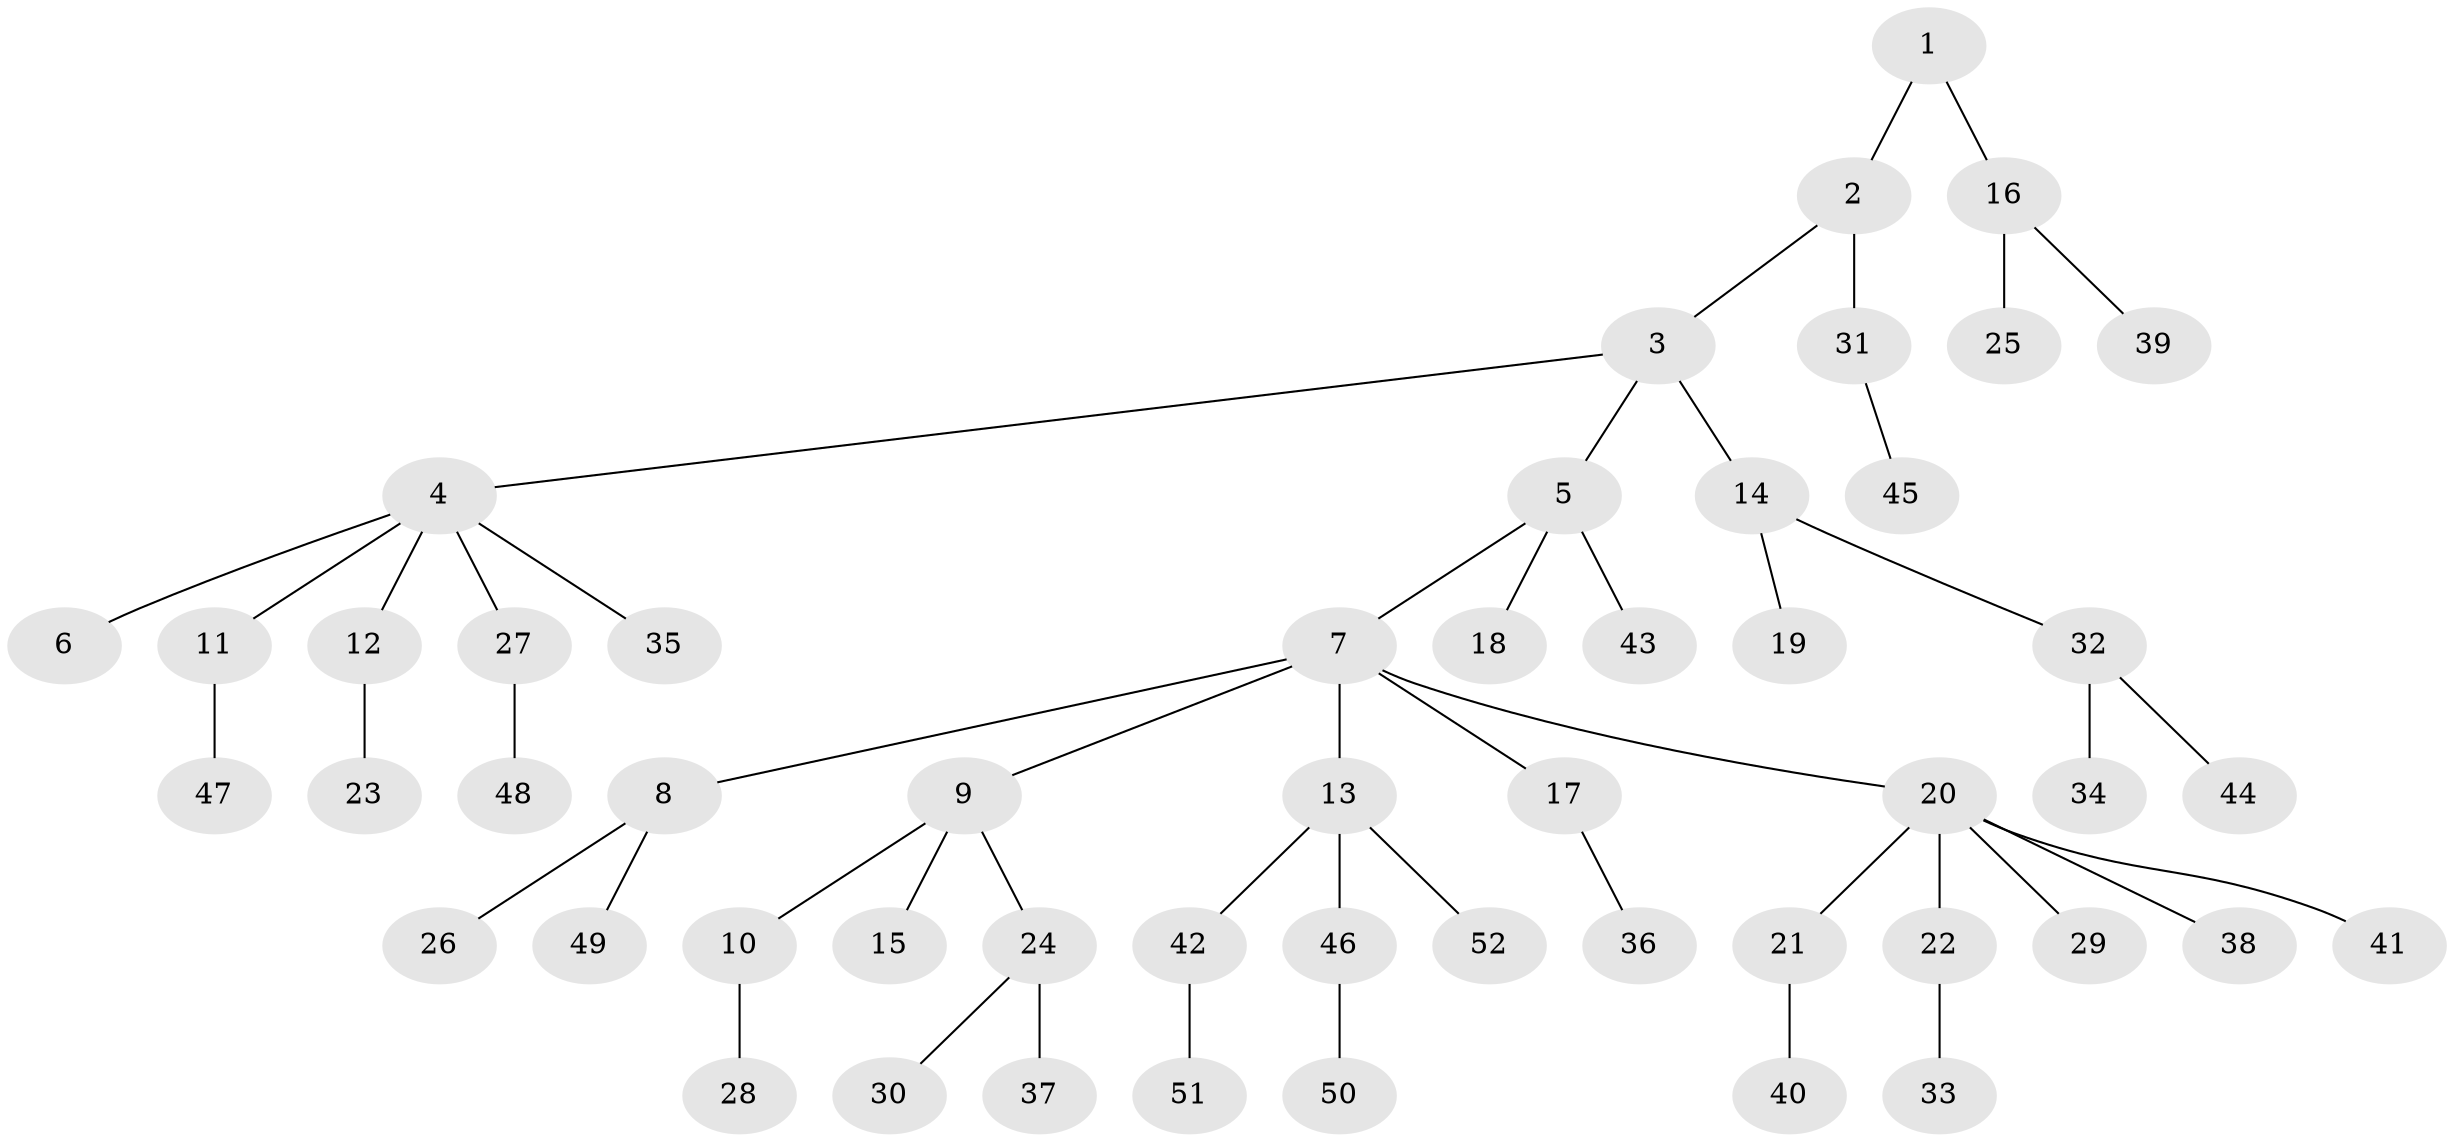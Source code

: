// coarse degree distribution, {1: 0.6944444444444444, 2: 0.19444444444444445, 6: 0.027777777777777776, 5: 0.05555555555555555, 15: 0.027777777777777776}
// Generated by graph-tools (version 1.1) at 2025/57/03/04/25 21:57:06]
// undirected, 52 vertices, 51 edges
graph export_dot {
graph [start="1"]
  node [color=gray90,style=filled];
  1;
  2;
  3;
  4;
  5;
  6;
  7;
  8;
  9;
  10;
  11;
  12;
  13;
  14;
  15;
  16;
  17;
  18;
  19;
  20;
  21;
  22;
  23;
  24;
  25;
  26;
  27;
  28;
  29;
  30;
  31;
  32;
  33;
  34;
  35;
  36;
  37;
  38;
  39;
  40;
  41;
  42;
  43;
  44;
  45;
  46;
  47;
  48;
  49;
  50;
  51;
  52;
  1 -- 2;
  1 -- 16;
  2 -- 3;
  2 -- 31;
  3 -- 4;
  3 -- 5;
  3 -- 14;
  4 -- 6;
  4 -- 11;
  4 -- 12;
  4 -- 27;
  4 -- 35;
  5 -- 7;
  5 -- 18;
  5 -- 43;
  7 -- 8;
  7 -- 9;
  7 -- 13;
  7 -- 17;
  7 -- 20;
  8 -- 26;
  8 -- 49;
  9 -- 10;
  9 -- 15;
  9 -- 24;
  10 -- 28;
  11 -- 47;
  12 -- 23;
  13 -- 42;
  13 -- 46;
  13 -- 52;
  14 -- 19;
  14 -- 32;
  16 -- 25;
  16 -- 39;
  17 -- 36;
  20 -- 21;
  20 -- 22;
  20 -- 29;
  20 -- 38;
  20 -- 41;
  21 -- 40;
  22 -- 33;
  24 -- 30;
  24 -- 37;
  27 -- 48;
  31 -- 45;
  32 -- 34;
  32 -- 44;
  42 -- 51;
  46 -- 50;
}
